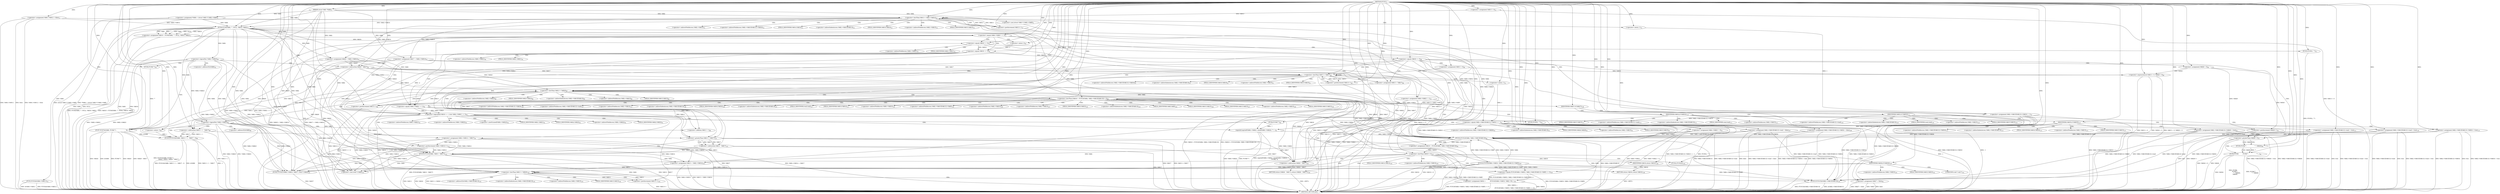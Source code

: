 digraph "FUN1" {  
"8" [label = <(METHOD,FUN1)<SUB>1</SUB>> ]
"381" [label = <(METHOD_RETURN,int)<SUB>1</SUB>> ]
"9" [label = <(PARAM,struct VAR1 *VAR2)<SUB>1</SUB>> ]
"12" [label = <(&lt;operator&gt;.assignment,*VAR4 = (struct VAR3 *) VAR2-&gt;VAR5)<SUB>3</SUB>> ]
"20" [label = <(FUN3,FUN3(&amp;VAR4-&gt;VAR11))<SUB>10</SUB>> ]
"25" [label = <(&lt;operator&gt;.assignment,VAR4-&gt;VAR12 = false)<SUB>11</SUB>> ]
"54" [label = <(&lt;operator&gt;.assignment,VAR17 = VAR2-&gt;VAR14)<SUB>16</SUB>> ]
"60" [label = <(&lt;operator&gt;.assignment,VAR18 = FUN4(VAR4, &quot;&quot;, NULL, VAR19, VAR2))<SUB>17</SUB>> ]
"69" [label = <(&lt;operator&gt;.assignment,VAR20 = VAR2-&gt;VAR14)<SUB>18</SUB>> ]
"74" [label = <(&lt;operator&gt;.assignment,VAR2-&gt;VAR14 = VAR17)<SUB>19</SUB>> ]
"376" [label = <(FUN22,FUN22())<SUB>143</SUB>> ]
"377" [label = <(RETURN,return (VAR20 - VAR17);,return (VAR20 - VAR17);)<SUB>144</SUB>> ]
"36" [label = <(&lt;operator&gt;.lessThan,VAR13 &lt; VAR2-&gt;VAR14)<SUB>13</SUB>> ]
"41" [label = <(&lt;operator&gt;.postIncrement,VAR13++)<SUB>13</SUB>> ]
"43" [label = <(&lt;operator&gt;.assignment,VAR2-&gt;VAR15[VAR13]-&gt;VAR16 = -1)<SUB>14</SUB>> ]
"80" [label = <(&lt;operator&gt;.equals,VAR4-&gt;VAR21 == 2)<SUB>21</SUB>> ]
"131" [label = <(&lt;operator&gt;.logicalNot,!VAR2-&gt;VAR23)<SUB>40</SUB>> ]
"147" [label = <(&lt;operator&gt;.equals,VAR18 == 0)<SUB>46</SUB>> ]
"339" [label = <(&lt;operator&gt;.lessThan,VAR18 &lt; 0)<SUB>132</SUB>> ]
"366" [label = <(IDENTIFIER,VAR36,if (VAR36))<SUB>140</SUB>> ]
"378" [label = <(&lt;operator&gt;.subtraction,VAR20 - VAR17)<SUB>144</SUB>> ]
"14" [label = <(&lt;operator&gt;.cast,(struct VAR3 *) VAR2-&gt;VAR5)<SUB>3</SUB>> ]
"33" [label = <(&lt;operator&gt;.assignment,VAR13 = 0)<SUB>13</SUB>> ]
"62" [label = <(FUN4,FUN4(VAR4, &quot;&quot;, NULL, VAR19, VAR2))<SUB>17</SUB>> ]
"136" [label = <(FUN7,FUN7(&amp;VAR6, FUN6(&quot;&quot;),
                       VA...)<SUB>42</SUB>> ]
"203" [label = <(&lt;operator&gt;.assignment,VAR27 = false)<SUB>65</SUB>> ]
"363" [label = <(RETURN,return VAR18;,return VAR18;)<SUB>136</SUB>> ]
"368" [label = <(FUN21,FUN21(VAR4-&gt;VAR33, VAR37, (void *) VAR2))<SUB>141</SUB>> ]
"51" [label = <(&lt;operator&gt;.minus,-1)<SUB>14</SUB>> ]
"87" [label = <(&lt;operator&gt;.equals,VAR18 == 0)<SUB>23</SUB>> ]
"100" [label = <(&lt;operator&gt;.logicalAnd,VAR18 == -2 &amp;&amp; VAR4-&gt;VAR21 == 2)<SUB>30</SUB>> ]
"162" [label = <(&lt;operator&gt;.lessThan,VAR13 &lt; VAR17)<SUB>49</SUB>> ]
"165" [label = <(&lt;operator&gt;.postIncrement,VAR13++)<SUB>49</SUB>> ]
"192" [label = <(&lt;operator&gt;.greaterThan,VAR26 &gt; 0)<SUB>57</SUB>> ]
"211" [label = <(&lt;operator&gt;.lessThan,VAR13 &lt; VAR20)<SUB>66</SUB>> ]
"214" [label = <(&lt;operator&gt;.postIncrement,VAR13++)<SUB>66</SUB>> ]
"329" [label = <(&lt;operator&gt;.greaterThan,VAR13 &gt; VAR17)<SUB>124</SUB>> ]
"351" [label = <(&lt;operator&gt;.lessThan,VAR13 &lt; VAR20)<SUB>134</SUB>> ]
"354" [label = <(&lt;operator&gt;.postIncrement,VAR13++)<SUB>134</SUB>> ]
"356" [label = <(FUN15,FUN15(&amp;VAR2-&gt;VAR15[VAR13]))<SUB>135</SUB>> ]
"364" [label = <(IDENTIFIER,VAR18,return VAR18;)<SUB>136</SUB>> ]
"91" [label = <(&lt;operator&gt;.assignment,VAR4-&gt;VAR21 = 1)<SUB>25</SUB>> ]
"96" [label = <(FUN5,FUN5(1, &quot;&quot;))<SUB>27</SUB>> ]
"111" [label = <(&lt;operator&gt;.assignment,VAR4-&gt;VAR21 = 0)<SUB>32</SUB>> ]
"116" [label = <(FUN5,FUN5(1, &quot;&quot;))<SUB>34</SUB>> ]
"119" [label = <(snprintf,snprintf(VAR4-&gt;VAR22, sizeof(VAR4-&gt;VAR22), &quot;&quot;,
...)<SUB>35</SUB>> ]
"139" [label = <(FUN6,FUN6(&quot;&quot;))<SUB>42</SUB>> ]
"143" [label = <(&lt;operator&gt;.subtraction,VAR20 - VAR17)<SUB>43</SUB>> ]
"155" [label = <(&lt;operator&gt;.expressionList,VAR13 = 0, VAR26 = 0)<SUB>49</SUB>> ]
"196" [label = <(FUN8,FUN8(
          FUN9(&quot;&quot;,
                   &quot;&quot;,...)<SUB>59</SUB>> ]
"208" [label = <(&lt;operator&gt;.assignment,VAR13 = VAR17)<SUB>66</SUB>> ]
"248" [label = <(&lt;operator&gt;.assignment,VAR32 =

          (FUN18(VAR4-&gt;VAR33, VAR2-&gt;VA...)<SUB>101</SUB>> ]
"263" [label = <(&lt;operator&gt;.assignment,VAR2-&gt;VAR15[VAR13]-&gt;VAR34 = false)<SUB>106</SUB>> ]
"272" [label = <(&lt;operator&gt;.assignment,VAR2-&gt;VAR15[VAR13]-&gt;read = false)<SUB>107</SUB>> ]
"324" [label = <(&lt;operator&gt;.postIncrement,VAR2-&gt;VAR14++)<SUB>121</SUB>> ]
"333" [label = <(FUN19,FUN19(VAR2, VAR13 - VAR17))<SUB>125</SUB>> ]
"346" [label = <(&lt;operator&gt;.assignment,VAR13 = VAR2-&gt;VAR14)<SUB>134</SUB>> ]
"373" [label = <(&lt;operator&gt;.cast,(void *) VAR2)<SUB>141</SUB>> ]
"101" [label = <(&lt;operator&gt;.equals,VAR18 == -2)<SUB>30</SUB>> ]
"105" [label = <(&lt;operator&gt;.equals,VAR4-&gt;VAR21 == 2)<SUB>30</SUB>> ]
"169" [label = <(&lt;operator&gt;.equals,VAR2-&gt;VAR15[VAR13]-&gt;VAR16 == -1)<SUB>51</SUB>> ]
"218" [label = <(&lt;operator&gt;.logicalNot,!VAR2-&gt;VAR23)<SUB>68</SUB>> ]
"234" [label = <(&lt;operator&gt;.lessThan,(VAR18 = FUN16(VAR4, VAR2-&gt;VAR15[VAR13])) &lt; 0)<SUB>90</SUB>> ]
"282" [label = <(IDENTIFIER,VAR27,if (VAR27))<SUB>108</SUB>> ]
"103" [label = <(&lt;operator&gt;.minus,-2)<SUB>30</SUB>> ]
"128" [label = <(FUN6,FUN6(&quot;&quot;))<SUB>36</SUB>> ]
"156" [label = <(&lt;operator&gt;.assignment,VAR13 = 0)<SUB>49</SUB>> ]
"159" [label = <(&lt;operator&gt;.assignment,VAR26 = 0)<SUB>49</SUB>> ]
"180" [label = <(&lt;operator&gt;.assignment,VAR2-&gt;VAR15[VAR13]-&gt;VAR26 = true)<SUB>53</SUB>> ]
"189" [label = <(&lt;operator&gt;.postIncrement,VAR26++)<SUB>54</SUB>> ]
"197" [label = <(FUN9,FUN9(&quot;&quot;,
                   &quot;&quot;, VAR26))<SUB>60</SUB>> ]
"223" [label = <(FUN10,FUN10(&amp;VAR6, VAR13 + 1 - VAR17, -1))<SUB>69</SUB>> ]
"250" [label = <(&lt;operator&gt;.equals,FUN18(VAR4-&gt;VAR33, VAR2-&gt;VAR15[VAR13]-&gt;VAR5) == 0)<SUB>103</SUB>> ]
"335" [label = <(&lt;operator&gt;.subtraction,VAR13 - VAR17)<SUB>125</SUB>> ]
"177" [label = <(&lt;operator&gt;.minus,-1)<SUB>51</SUB>> ]
"235" [label = <(&lt;operator&gt;.assignment,VAR18 = FUN16(VAR4, VAR2-&gt;VAR15[VAR13]))<SUB>90</SUB>> ]
"251" [label = <(FUN18,FUN18(VAR4-&gt;VAR33, VAR2-&gt;VAR15[VAR13]-&gt;VAR5))<SUB>103</SUB>> ]
"285" [label = <(IDENTIFIER,VAR32,if (VAR32))<SUB>110</SUB>> ]
"226" [label = <(&lt;operator&gt;.subtraction,VAR13 + 1 - VAR17)<SUB>69</SUB>> ]
"231" [label = <(&lt;operator&gt;.minus,-1)<SUB>69</SUB>> ]
"237" [label = <(FUN16,FUN16(VAR4, VAR2-&gt;VAR15[VAR13]))<SUB>90</SUB>> ]
"287" [label = <(&lt;operator&gt;.assignment,VAR2-&gt;VAR15[VAR13]-&gt;read = true)<SUB>111</SUB>> ]
"313" [label = <(IDENTIFIER,VAR32,if (VAR32))<SUB>117</SUB>> ]
"227" [label = <(&lt;operator&gt;.addition,VAR13 + 1)<SUB>69</SUB>> ]
"315" [label = <(&lt;operator&gt;.assignment,VAR2-&gt;VAR15[VAR13]-&gt;read = true)<SUB>118</SUB>> ]
"299" [label = <(IDENTIFIER,VAR35,if (VAR35))<SUB>112</SUB>> ]
"301" [label = <(&lt;operator&gt;.assignment,VAR2-&gt;VAR15[VAR13]-&gt;VAR34 = true)<SUB>113</SUB>> ]
"38" [label = <(&lt;operator&gt;.indirectFieldAccess,VAR2-&gt;VAR14)<SUB>13</SUB>> ]
"44" [label = <(&lt;operator&gt;.indirectFieldAccess,VAR2-&gt;VAR15[VAR13]-&gt;VAR16)<SUB>14</SUB>> ]
"40" [label = <(FIELD_IDENTIFIER,VAR14,VAR14)<SUB>13</SUB>> ]
"45" [label = <(&lt;operator&gt;.indirectIndexAccess,VAR2-&gt;VAR15[VAR13])<SUB>14</SUB>> ]
"50" [label = <(FIELD_IDENTIFIER,VAR16,VAR16)<SUB>14</SUB>> ]
"137" [label = <(&lt;operator&gt;.addressOf,&amp;VAR6)<SUB>42</SUB>> ]
"369" [label = <(&lt;operator&gt;.indirectFieldAccess,VAR4-&gt;VAR33)<SUB>141</SUB>> ]
"46" [label = <(&lt;operator&gt;.indirectFieldAccess,VAR2-&gt;VAR15)<SUB>14</SUB>> ]
"357" [label = <(&lt;operator&gt;.addressOf,&amp;VAR2-&gt;VAR15[VAR13])<SUB>135</SUB>> ]
"371" [label = <(FIELD_IDENTIFIER,VAR33,VAR33)<SUB>141</SUB>> ]
"374" [label = <(UNKNOWN,void *,void *)<SUB>141</SUB>> ]
"48" [label = <(FIELD_IDENTIFIER,VAR15,VAR15)<SUB>14</SUB>> ]
"92" [label = <(&lt;operator&gt;.indirectFieldAccess,VAR4-&gt;VAR21)<SUB>25</SUB>> ]
"106" [label = <(&lt;operator&gt;.indirectFieldAccess,VAR4-&gt;VAR21)<SUB>30</SUB>> ]
"112" [label = <(&lt;operator&gt;.indirectFieldAccess,VAR4-&gt;VAR21)<SUB>32</SUB>> ]
"120" [label = <(&lt;operator&gt;.indirectFieldAccess,VAR4-&gt;VAR22)<SUB>35</SUB>> ]
"123" [label = <(&lt;operator&gt;.sizeOf,sizeof(VAR4-&gt;VAR22))<SUB>35</SUB>> ]
"264" [label = <(&lt;operator&gt;.indirectFieldAccess,VAR2-&gt;VAR15[VAR13]-&gt;VAR34)<SUB>106</SUB>> ]
"273" [label = <(&lt;operator&gt;.indirectFieldAccess,VAR2-&gt;VAR15[VAR13]-&gt;read)<SUB>107</SUB>> ]
"325" [label = <(&lt;operator&gt;.indirectFieldAccess,VAR2-&gt;VAR14)<SUB>121</SUB>> ]
"348" [label = <(&lt;operator&gt;.indirectFieldAccess,VAR2-&gt;VAR14)<SUB>134</SUB>> ]
"358" [label = <(&lt;operator&gt;.indirectIndexAccess,VAR2-&gt;VAR15[VAR13])<SUB>135</SUB>> ]
"94" [label = <(FIELD_IDENTIFIER,VAR21,VAR21)<SUB>25</SUB>> ]
"108" [label = <(FIELD_IDENTIFIER,VAR21,VAR21)<SUB>30</SUB>> ]
"114" [label = <(FIELD_IDENTIFIER,VAR21,VAR21)<SUB>32</SUB>> ]
"122" [label = <(FIELD_IDENTIFIER,VAR22,VAR22)<SUB>35</SUB>> ]
"124" [label = <(&lt;operator&gt;.indirectFieldAccess,VAR4-&gt;VAR22)<SUB>35</SUB>> ]
"170" [label = <(&lt;operator&gt;.indirectFieldAccess,VAR2-&gt;VAR15[VAR13]-&gt;VAR16)<SUB>51</SUB>> ]
"219" [label = <(&lt;operator&gt;.indirectFieldAccess,VAR2-&gt;VAR23)<SUB>68</SUB>> ]
"265" [label = <(&lt;operator&gt;.indirectIndexAccess,VAR2-&gt;VAR15[VAR13])<SUB>106</SUB>> ]
"270" [label = <(FIELD_IDENTIFIER,VAR34,VAR34)<SUB>106</SUB>> ]
"274" [label = <(&lt;operator&gt;.indirectIndexAccess,VAR2-&gt;VAR15[VAR13])<SUB>107</SUB>> ]
"279" [label = <(FIELD_IDENTIFIER,read,read)<SUB>107</SUB>> ]
"327" [label = <(FIELD_IDENTIFIER,VAR14,VAR14)<SUB>121</SUB>> ]
"350" [label = <(FIELD_IDENTIFIER,VAR14,VAR14)<SUB>134</SUB>> ]
"359" [label = <(&lt;operator&gt;.indirectFieldAccess,VAR2-&gt;VAR15)<SUB>135</SUB>> ]
"126" [label = <(FIELD_IDENTIFIER,VAR22,VAR22)<SUB>35</SUB>> ]
"171" [label = <(&lt;operator&gt;.indirectIndexAccess,VAR2-&gt;VAR15[VAR13])<SUB>51</SUB>> ]
"176" [label = <(FIELD_IDENTIFIER,VAR16,VAR16)<SUB>51</SUB>> ]
"181" [label = <(&lt;operator&gt;.indirectFieldAccess,VAR2-&gt;VAR15[VAR13]-&gt;VAR26)<SUB>53</SUB>> ]
"221" [label = <(FIELD_IDENTIFIER,VAR23,VAR23)<SUB>68</SUB>> ]
"224" [label = <(&lt;operator&gt;.addressOf,&amp;VAR6)<SUB>69</SUB>> ]
"252" [label = <(&lt;operator&gt;.indirectFieldAccess,VAR4-&gt;VAR33)<SUB>103</SUB>> ]
"255" [label = <(&lt;operator&gt;.indirectFieldAccess,VAR2-&gt;VAR15[VAR13]-&gt;VAR5)<SUB>103</SUB>> ]
"266" [label = <(&lt;operator&gt;.indirectFieldAccess,VAR2-&gt;VAR15)<SUB>106</SUB>> ]
"275" [label = <(&lt;operator&gt;.indirectFieldAccess,VAR2-&gt;VAR15)<SUB>107</SUB>> ]
"361" [label = <(FIELD_IDENTIFIER,VAR15,VAR15)<SUB>135</SUB>> ]
"172" [label = <(&lt;operator&gt;.indirectFieldAccess,VAR2-&gt;VAR15)<SUB>51</SUB>> ]
"182" [label = <(&lt;operator&gt;.indirectIndexAccess,VAR2-&gt;VAR15[VAR13])<SUB>53</SUB>> ]
"187" [label = <(FIELD_IDENTIFIER,VAR26,VAR26)<SUB>53</SUB>> ]
"239" [label = <(&lt;operator&gt;.indirectIndexAccess,VAR2-&gt;VAR15[VAR13])<SUB>90</SUB>> ]
"254" [label = <(FIELD_IDENTIFIER,VAR33,VAR33)<SUB>103</SUB>> ]
"256" [label = <(&lt;operator&gt;.indirectIndexAccess,VAR2-&gt;VAR15[VAR13])<SUB>103</SUB>> ]
"261" [label = <(FIELD_IDENTIFIER,VAR5,VAR5)<SUB>103</SUB>> ]
"268" [label = <(FIELD_IDENTIFIER,VAR15,VAR15)<SUB>106</SUB>> ]
"277" [label = <(FIELD_IDENTIFIER,VAR15,VAR15)<SUB>107</SUB>> ]
"174" [label = <(FIELD_IDENTIFIER,VAR15,VAR15)<SUB>51</SUB>> ]
"183" [label = <(&lt;operator&gt;.indirectFieldAccess,VAR2-&gt;VAR15)<SUB>53</SUB>> ]
"240" [label = <(&lt;operator&gt;.indirectFieldAccess,VAR2-&gt;VAR15)<SUB>90</SUB>> ]
"257" [label = <(&lt;operator&gt;.indirectFieldAccess,VAR2-&gt;VAR15)<SUB>103</SUB>> ]
"288" [label = <(&lt;operator&gt;.indirectFieldAccess,VAR2-&gt;VAR15[VAR13]-&gt;read)<SUB>111</SUB>> ]
"185" [label = <(FIELD_IDENTIFIER,VAR15,VAR15)<SUB>53</SUB>> ]
"242" [label = <(FIELD_IDENTIFIER,VAR15,VAR15)<SUB>90</SUB>> ]
"259" [label = <(FIELD_IDENTIFIER,VAR15,VAR15)<SUB>103</SUB>> ]
"289" [label = <(&lt;operator&gt;.indirectIndexAccess,VAR2-&gt;VAR15[VAR13])<SUB>111</SUB>> ]
"294" [label = <(FIELD_IDENTIFIER,read,read)<SUB>111</SUB>> ]
"316" [label = <(&lt;operator&gt;.indirectFieldAccess,VAR2-&gt;VAR15[VAR13]-&gt;read)<SUB>118</SUB>> ]
"290" [label = <(&lt;operator&gt;.indirectFieldAccess,VAR2-&gt;VAR15)<SUB>111</SUB>> ]
"317" [label = <(&lt;operator&gt;.indirectIndexAccess,VAR2-&gt;VAR15[VAR13])<SUB>118</SUB>> ]
"322" [label = <(FIELD_IDENTIFIER,read,read)<SUB>118</SUB>> ]
"292" [label = <(FIELD_IDENTIFIER,VAR15,VAR15)<SUB>111</SUB>> ]
"302" [label = <(&lt;operator&gt;.indirectFieldAccess,VAR2-&gt;VAR15[VAR13]-&gt;VAR34)<SUB>113</SUB>> ]
"318" [label = <(&lt;operator&gt;.indirectFieldAccess,VAR2-&gt;VAR15)<SUB>118</SUB>> ]
"303" [label = <(&lt;operator&gt;.indirectIndexAccess,VAR2-&gt;VAR15[VAR13])<SUB>113</SUB>> ]
"308" [label = <(FIELD_IDENTIFIER,VAR34,VAR34)<SUB>113</SUB>> ]
"320" [label = <(FIELD_IDENTIFIER,VAR15,VAR15)<SUB>118</SUB>> ]
"304" [label = <(&lt;operator&gt;.indirectFieldAccess,VAR2-&gt;VAR15)<SUB>113</SUB>> ]
"306" [label = <(FIELD_IDENTIFIER,VAR15,VAR15)<SUB>113</SUB>> ]
  "363" -> "381"  [ label = "DDG: &lt;RET&gt;"] 
  "377" -> "381"  [ label = "DDG: &lt;RET&gt;"] 
  "14" -> "381"  [ label = "DDG: VAR2-&gt;VAR5"] 
  "12" -> "381"  [ label = "DDG: (struct VAR3 *) VAR2-&gt;VAR5"] 
  "12" -> "381"  [ label = "DDG: *VAR4 = (struct VAR3 *) VAR2-&gt;VAR5"] 
  "20" -> "381"  [ label = "DDG: &amp;VAR4-&gt;VAR11"] 
  "20" -> "381"  [ label = "DDG: FUN3(&amp;VAR4-&gt;VAR11)"] 
  "25" -> "381"  [ label = "DDG: VAR4-&gt;VAR12"] 
  "25" -> "381"  [ label = "DDG: false"] 
  "25" -> "381"  [ label = "DDG: VAR4-&gt;VAR12 = false"] 
  "33" -> "381"  [ label = "DDG: VAR13 = 0"] 
  "36" -> "381"  [ label = "DDG: VAR13 &lt; VAR2-&gt;VAR14"] 
  "54" -> "381"  [ label = "DDG: VAR17 = VAR2-&gt;VAR14"] 
  "62" -> "381"  [ label = "DDG: VAR4"] 
  "62" -> "381"  [ label = "DDG: NULL"] 
  "62" -> "381"  [ label = "DDG: VAR2"] 
  "60" -> "381"  [ label = "DDG: FUN4(VAR4, &quot;&quot;, NULL, VAR19, VAR2)"] 
  "60" -> "381"  [ label = "DDG: VAR18 = FUN4(VAR4, &quot;&quot;, NULL, VAR19, VAR2)"] 
  "69" -> "381"  [ label = "DDG: VAR20 = VAR2-&gt;VAR14"] 
  "74" -> "381"  [ label = "DDG: VAR17"] 
  "74" -> "381"  [ label = "DDG: VAR2-&gt;VAR14 = VAR17"] 
  "80" -> "381"  [ label = "DDG: VAR4-&gt;VAR21"] 
  "80" -> "381"  [ label = "DDG: VAR4-&gt;VAR21 == 2"] 
  "91" -> "381"  [ label = "DDG: VAR4-&gt;VAR21"] 
  "91" -> "381"  [ label = "DDG: VAR4-&gt;VAR21 = 1"] 
  "96" -> "381"  [ label = "DDG: FUN5(1, &quot;&quot;)"] 
  "101" -> "381"  [ label = "DDG: -2"] 
  "100" -> "381"  [ label = "DDG: VAR18 == -2"] 
  "105" -> "381"  [ label = "DDG: VAR4-&gt;VAR21"] 
  "100" -> "381"  [ label = "DDG: VAR4-&gt;VAR21 == 2"] 
  "100" -> "381"  [ label = "DDG: VAR18 == -2 &amp;&amp; VAR4-&gt;VAR21 == 2"] 
  "111" -> "381"  [ label = "DDG: VAR4-&gt;VAR21"] 
  "111" -> "381"  [ label = "DDG: VAR4-&gt;VAR21 = 0"] 
  "116" -> "381"  [ label = "DDG: FUN5(1, &quot;&quot;)"] 
  "119" -> "381"  [ label = "DDG: VAR4-&gt;VAR22"] 
  "119" -> "381"  [ label = "DDG: FUN6(&quot;&quot;)"] 
  "119" -> "381"  [ label = "DDG: snprintf(VAR4-&gt;VAR22, sizeof(VAR4-&gt;VAR22), &quot;&quot;,
               FUN6(&quot;&quot;))"] 
  "131" -> "381"  [ label = "DDG: VAR2-&gt;VAR23"] 
  "131" -> "381"  [ label = "DDG: !VAR2-&gt;VAR23"] 
  "136" -> "381"  [ label = "DDG: &amp;VAR6"] 
  "136" -> "381"  [ label = "DDG: FUN6(&quot;&quot;)"] 
  "136" -> "381"  [ label = "DDG: VAR25"] 
  "143" -> "381"  [ label = "DDG: VAR17"] 
  "136" -> "381"  [ label = "DDG: VAR20 - VAR17"] 
  "136" -> "381"  [ label = "DDG: FUN7(&amp;VAR6, FUN6(&quot;&quot;),
                       VAR24, VAR25, VAR20 - VAR17)"] 
  "147" -> "381"  [ label = "DDG: VAR18 == 0"] 
  "155" -> "381"  [ label = "DDG: VAR13 = 0"] 
  "155" -> "381"  [ label = "DDG: VAR26 = 0"] 
  "155" -> "381"  [ label = "DDG: VAR13 = 0, VAR26 = 0"] 
  "162" -> "381"  [ label = "DDG: VAR13 &lt; VAR17"] 
  "192" -> "381"  [ label = "DDG: VAR26"] 
  "192" -> "381"  [ label = "DDG: VAR26 &gt; 0"] 
  "196" -> "381"  [ label = "DDG: FUN9(&quot;&quot;,
                   &quot;&quot;, VAR26)"] 
  "196" -> "381"  [ label = "DDG: VAR26"] 
  "196" -> "381"  [ label = "DDG: FUN8(
          FUN9(&quot;&quot;,
                   &quot;&quot;, VAR26),
          VAR26)"] 
  "203" -> "381"  [ label = "DDG: VAR27"] 
  "203" -> "381"  [ label = "DDG: false"] 
  "203" -> "381"  [ label = "DDG: VAR27 = false"] 
  "208" -> "381"  [ label = "DDG: VAR13 = VAR17"] 
  "218" -> "381"  [ label = "DDG: VAR2-&gt;VAR23"] 
  "218" -> "381"  [ label = "DDG: !VAR2-&gt;VAR23"] 
  "223" -> "381"  [ label = "DDG: &amp;VAR6"] 
  "226" -> "381"  [ label = "DDG: VAR13 + 1"] 
  "223" -> "381"  [ label = "DDG: VAR13 + 1 - VAR17"] 
  "223" -> "381"  [ label = "DDG: -1"] 
  "223" -> "381"  [ label = "DDG: FUN10(&amp;VAR6, VAR13 + 1 - VAR17, -1)"] 
  "237" -> "381"  [ label = "DDG: VAR4"] 
  "237" -> "381"  [ label = "DDG: VAR2-&gt;VAR15[VAR13]"] 
  "235" -> "381"  [ label = "DDG: FUN16(VAR4, VAR2-&gt;VAR15[VAR13])"] 
  "234" -> "381"  [ label = "DDG: VAR18 = FUN16(VAR4, VAR2-&gt;VAR15[VAR13])"] 
  "234" -> "381"  [ label = "DDG: (VAR18 = FUN16(VAR4, VAR2-&gt;VAR15[VAR13])) &lt; 0"] 
  "248" -> "381"  [ label = "DDG: VAR32"] 
  "251" -> "381"  [ label = "DDG: VAR4-&gt;VAR33"] 
  "251" -> "381"  [ label = "DDG: VAR2-&gt;VAR15[VAR13]-&gt;VAR5"] 
  "250" -> "381"  [ label = "DDG: FUN18(VAR4-&gt;VAR33, VAR2-&gt;VAR15[VAR13]-&gt;VAR5)"] 
  "248" -> "381"  [ label = "DDG: FUN18(VAR4-&gt;VAR33, VAR2-&gt;VAR15[VAR13]-&gt;VAR5) == 0"] 
  "248" -> "381"  [ label = "DDG: VAR32 =

          (FUN18(VAR4-&gt;VAR33, VAR2-&gt;VAR15[VAR13]-&gt;VAR5) == 0)"] 
  "263" -> "381"  [ label = "DDG: VAR2-&gt;VAR15[VAR13]-&gt;VAR34"] 
  "263" -> "381"  [ label = "DDG: VAR2-&gt;VAR15[VAR13]-&gt;VAR34 = false"] 
  "272" -> "381"  [ label = "DDG: VAR2-&gt;VAR15[VAR13]-&gt;read"] 
  "272" -> "381"  [ label = "DDG: false"] 
  "272" -> "381"  [ label = "DDG: VAR2-&gt;VAR15[VAR13]-&gt;read = false"] 
  "315" -> "381"  [ label = "DDG: VAR2-&gt;VAR15[VAR13]-&gt;read"] 
  "315" -> "381"  [ label = "DDG: true"] 
  "315" -> "381"  [ label = "DDG: VAR2-&gt;VAR15[VAR13]-&gt;read = true"] 
  "301" -> "381"  [ label = "DDG: VAR2-&gt;VAR15[VAR13]-&gt;VAR34"] 
  "301" -> "381"  [ label = "DDG: true"] 
  "301" -> "381"  [ label = "DDG: VAR2-&gt;VAR15[VAR13]-&gt;VAR34 = true"] 
  "287" -> "381"  [ label = "DDG: VAR2-&gt;VAR15[VAR13]-&gt;read"] 
  "287" -> "381"  [ label = "DDG: true"] 
  "287" -> "381"  [ label = "DDG: VAR2-&gt;VAR15[VAR13]-&gt;read = true"] 
  "324" -> "381"  [ label = "DDG: VAR2-&gt;VAR14++"] 
  "214" -> "381"  [ label = "DDG: VAR13++"] 
  "329" -> "381"  [ label = "DDG: VAR17"] 
  "329" -> "381"  [ label = "DDG: VAR13 &gt; VAR17"] 
  "333" -> "381"  [ label = "DDG: VAR2"] 
  "335" -> "381"  [ label = "DDG: VAR17"] 
  "333" -> "381"  [ label = "DDG: VAR13 - VAR17"] 
  "333" -> "381"  [ label = "DDG: FUN19(VAR2, VAR13 - VAR17)"] 
  "339" -> "381"  [ label = "DDG: VAR18"] 
  "339" -> "381"  [ label = "DDG: VAR18 &lt; 0"] 
  "346" -> "381"  [ label = "DDG: VAR2-&gt;VAR14"] 
  "346" -> "381"  [ label = "DDG: VAR13 = VAR2-&gt;VAR14"] 
  "351" -> "381"  [ label = "DDG: VAR13"] 
  "351" -> "381"  [ label = "DDG: VAR20"] 
  "351" -> "381"  [ label = "DDG: VAR13 &lt; VAR20"] 
  "356" -> "381"  [ label = "DDG: &amp;VAR2-&gt;VAR15[VAR13]"] 
  "356" -> "381"  [ label = "DDG: FUN15(&amp;VAR2-&gt;VAR15[VAR13])"] 
  "354" -> "381"  [ label = "DDG: VAR13++"] 
  "169" -> "381"  [ label = "DDG: VAR2-&gt;VAR15[VAR13]-&gt;VAR16"] 
  "169" -> "381"  [ label = "DDG: -1"] 
  "169" -> "381"  [ label = "DDG: VAR2-&gt;VAR15[VAR13]-&gt;VAR16 == -1"] 
  "180" -> "381"  [ label = "DDG: VAR2-&gt;VAR15[VAR13]-&gt;VAR26"] 
  "180" -> "381"  [ label = "DDG: true"] 
  "180" -> "381"  [ label = "DDG: VAR2-&gt;VAR15[VAR13]-&gt;VAR26 = true"] 
  "189" -> "381"  [ label = "DDG: VAR26++"] 
  "165" -> "381"  [ label = "DDG: VAR13++"] 
  "43" -> "381"  [ label = "DDG: VAR2-&gt;VAR15[VAR13]-&gt;VAR16"] 
  "43" -> "381"  [ label = "DDG: -1"] 
  "43" -> "381"  [ label = "DDG: VAR2-&gt;VAR15[VAR13]-&gt;VAR16 = -1"] 
  "41" -> "381"  [ label = "DDG: VAR13++"] 
  "136" -> "381"  [ label = "DDG: VAR24"] 
  "62" -> "381"  [ label = "DDG: VAR19"] 
  "368" -> "381"  [ label = "DDG: VAR37"] 
  "8" -> "9"  [ label = "DDG: "] 
  "9" -> "12"  [ label = "DDG: VAR2"] 
  "8" -> "25"  [ label = "DDG: "] 
  "9" -> "54"  [ label = "DDG: VAR2"] 
  "36" -> "54"  [ label = "DDG: VAR2-&gt;VAR14"] 
  "62" -> "60"  [ label = "DDG: VAR2"] 
  "62" -> "60"  [ label = "DDG: NULL"] 
  "62" -> "60"  [ label = "DDG: VAR19"] 
  "62" -> "60"  [ label = "DDG: VAR4"] 
  "62" -> "60"  [ label = "DDG: &quot;&quot;"] 
  "62" -> "69"  [ label = "DDG: VAR2"] 
  "9" -> "69"  [ label = "DDG: VAR2"] 
  "36" -> "69"  [ label = "DDG: VAR2-&gt;VAR14"] 
  "54" -> "74"  [ label = "DDG: VAR17"] 
  "8" -> "74"  [ label = "DDG: "] 
  "8" -> "376"  [ label = "DDG: "] 
  "378" -> "377"  [ label = "DDG: VAR20 - VAR17"] 
  "12" -> "20"  [ label = "DDG: VAR4"] 
  "51" -> "43"  [ label = "DDG: 1"] 
  "8" -> "366"  [ label = "DDG: "] 
  "9" -> "14"  [ label = "DDG: VAR2"] 
  "8" -> "33"  [ label = "DDG: "] 
  "33" -> "36"  [ label = "DDG: VAR13"] 
  "41" -> "36"  [ label = "DDG: VAR13"] 
  "8" -> "36"  [ label = "DDG: "] 
  "9" -> "36"  [ label = "DDG: VAR2"] 
  "36" -> "41"  [ label = "DDG: VAR13"] 
  "8" -> "41"  [ label = "DDG: "] 
  "12" -> "62"  [ label = "DDG: VAR4"] 
  "25" -> "62"  [ label = "DDG: VAR4-&gt;VAR12"] 
  "8" -> "62"  [ label = "DDG: "] 
  "9" -> "62"  [ label = "DDG: VAR2"] 
  "36" -> "62"  [ label = "DDG: VAR2-&gt;VAR14"] 
  "62" -> "80"  [ label = "DDG: VAR4"] 
  "8" -> "80"  [ label = "DDG: "] 
  "62" -> "131"  [ label = "DDG: VAR2"] 
  "60" -> "147"  [ label = "DDG: VAR18"] 
  "101" -> "147"  [ label = "DDG: VAR18"] 
  "8" -> "147"  [ label = "DDG: "] 
  "8" -> "203"  [ label = "DDG: "] 
  "147" -> "339"  [ label = "DDG: VAR18"] 
  "235" -> "339"  [ label = "DDG: VAR18"] 
  "8" -> "339"  [ label = "DDG: "] 
  "364" -> "363"  [ label = "DDG: VAR18"] 
  "69" -> "378"  [ label = "DDG: VAR20"] 
  "143" -> "378"  [ label = "DDG: VAR20"] 
  "211" -> "378"  [ label = "DDG: VAR20"] 
  "8" -> "378"  [ label = "DDG: "] 
  "143" -> "378"  [ label = "DDG: VAR17"] 
  "329" -> "378"  [ label = "DDG: VAR17"] 
  "335" -> "378"  [ label = "DDG: VAR17"] 
  "54" -> "378"  [ label = "DDG: VAR17"] 
  "8" -> "51"  [ label = "DDG: "] 
  "8" -> "136"  [ label = "DDG: "] 
  "139" -> "136"  [ label = "DDG: &quot;&quot;"] 
  "143" -> "136"  [ label = "DDG: VAR20"] 
  "143" -> "136"  [ label = "DDG: VAR17"] 
  "339" -> "364"  [ label = "DDG: VAR18"] 
  "8" -> "364"  [ label = "DDG: "] 
  "62" -> "368"  [ label = "DDG: VAR4"] 
  "237" -> "368"  [ label = "DDG: VAR4"] 
  "251" -> "368"  [ label = "DDG: VAR4-&gt;VAR33"] 
  "8" -> "368"  [ label = "DDG: "] 
  "62" -> "368"  [ label = "DDG: VAR2"] 
  "74" -> "368"  [ label = "DDG: VAR2-&gt;VAR14"] 
  "131" -> "368"  [ label = "DDG: VAR2-&gt;VAR23"] 
  "218" -> "368"  [ label = "DDG: VAR2-&gt;VAR23"] 
  "324" -> "368"  [ label = "DDG: VAR2-&gt;VAR14"] 
  "333" -> "368"  [ label = "DDG: VAR2"] 
  "9" -> "368"  [ label = "DDG: VAR2"] 
  "60" -> "87"  [ label = "DDG: VAR18"] 
  "8" -> "87"  [ label = "DDG: "] 
  "8" -> "91"  [ label = "DDG: "] 
  "101" -> "100"  [ label = "DDG: VAR18"] 
  "101" -> "100"  [ label = "DDG: -2"] 
  "105" -> "100"  [ label = "DDG: VAR4-&gt;VAR21"] 
  "105" -> "100"  [ label = "DDG: 2"] 
  "80" -> "100"  [ label = "DDG: VAR4-&gt;VAR21 == 2"] 
  "8" -> "111"  [ label = "DDG: "] 
  "8" -> "139"  [ label = "DDG: "] 
  "69" -> "143"  [ label = "DDG: VAR20"] 
  "8" -> "143"  [ label = "DDG: "] 
  "54" -> "143"  [ label = "DDG: VAR17"] 
  "156" -> "162"  [ label = "DDG: VAR13"] 
  "165" -> "162"  [ label = "DDG: VAR13"] 
  "8" -> "162"  [ label = "DDG: "] 
  "143" -> "162"  [ label = "DDG: VAR17"] 
  "54" -> "162"  [ label = "DDG: VAR17"] 
  "162" -> "165"  [ label = "DDG: VAR13"] 
  "8" -> "165"  [ label = "DDG: "] 
  "159" -> "192"  [ label = "DDG: VAR26"] 
  "189" -> "192"  [ label = "DDG: VAR26"] 
  "8" -> "192"  [ label = "DDG: "] 
  "162" -> "208"  [ label = "DDG: VAR17"] 
  "8" -> "208"  [ label = "DDG: "] 
  "208" -> "211"  [ label = "DDG: VAR13"] 
  "214" -> "211"  [ label = "DDG: VAR13"] 
  "8" -> "211"  [ label = "DDG: "] 
  "69" -> "211"  [ label = "DDG: VAR20"] 
  "143" -> "211"  [ label = "DDG: VAR20"] 
  "211" -> "214"  [ label = "DDG: VAR13"] 
  "8" -> "214"  [ label = "DDG: "] 
  "250" -> "248"  [ label = "DDG: FUN18(VAR4-&gt;VAR33, VAR2-&gt;VAR15[VAR13]-&gt;VAR5)"] 
  "250" -> "248"  [ label = "DDG: 0"] 
  "8" -> "263"  [ label = "DDG: "] 
  "8" -> "272"  [ label = "DDG: "] 
  "211" -> "329"  [ label = "DDG: VAR13"] 
  "8" -> "329"  [ label = "DDG: "] 
  "226" -> "329"  [ label = "DDG: VAR17"] 
  "162" -> "329"  [ label = "DDG: VAR17"] 
  "62" -> "346"  [ label = "DDG: VAR2"] 
  "74" -> "346"  [ label = "DDG: VAR2-&gt;VAR14"] 
  "324" -> "346"  [ label = "DDG: VAR2-&gt;VAR14"] 
  "333" -> "346"  [ label = "DDG: VAR2"] 
  "346" -> "351"  [ label = "DDG: VAR13"] 
  "354" -> "351"  [ label = "DDG: VAR13"] 
  "8" -> "351"  [ label = "DDG: "] 
  "69" -> "351"  [ label = "DDG: VAR20"] 
  "143" -> "351"  [ label = "DDG: VAR20"] 
  "211" -> "351"  [ label = "DDG: VAR20"] 
  "351" -> "354"  [ label = "DDG: VAR13"] 
  "8" -> "354"  [ label = "DDG: "] 
  "237" -> "356"  [ label = "DDG: VAR2-&gt;VAR15[VAR13]"] 
  "251" -> "356"  [ label = "DDG: VAR2-&gt;VAR15[VAR13]-&gt;VAR5"] 
  "263" -> "356"  [ label = "DDG: VAR2-&gt;VAR15[VAR13]-&gt;VAR34"] 
  "272" -> "356"  [ label = "DDG: VAR2-&gt;VAR15[VAR13]-&gt;read"] 
  "315" -> "356"  [ label = "DDG: VAR2-&gt;VAR15[VAR13]-&gt;read"] 
  "301" -> "356"  [ label = "DDG: VAR2-&gt;VAR15[VAR13]-&gt;VAR34"] 
  "287" -> "356"  [ label = "DDG: VAR2-&gt;VAR15[VAR13]-&gt;read"] 
  "169" -> "356"  [ label = "DDG: VAR2-&gt;VAR15[VAR13]-&gt;VAR16"] 
  "180" -> "356"  [ label = "DDG: VAR2-&gt;VAR15[VAR13]-&gt;VAR26"] 
  "43" -> "356"  [ label = "DDG: VAR2-&gt;VAR15[VAR13]-&gt;VAR16"] 
  "62" -> "373"  [ label = "DDG: VAR2"] 
  "74" -> "373"  [ label = "DDG: VAR2-&gt;VAR14"] 
  "131" -> "373"  [ label = "DDG: VAR2-&gt;VAR23"] 
  "218" -> "373"  [ label = "DDG: VAR2-&gt;VAR23"] 
  "324" -> "373"  [ label = "DDG: VAR2-&gt;VAR14"] 
  "333" -> "373"  [ label = "DDG: VAR2"] 
  "8" -> "373"  [ label = "DDG: "] 
  "9" -> "373"  [ label = "DDG: VAR2"] 
  "8" -> "96"  [ label = "DDG: "] 
  "87" -> "101"  [ label = "DDG: VAR18"] 
  "8" -> "101"  [ label = "DDG: "] 
  "103" -> "101"  [ label = "DDG: 2"] 
  "62" -> "105"  [ label = "DDG: VAR4"] 
  "80" -> "105"  [ label = "DDG: VAR4-&gt;VAR21"] 
  "91" -> "105"  [ label = "DDG: VAR4-&gt;VAR21"] 
  "8" -> "105"  [ label = "DDG: "] 
  "8" -> "116"  [ label = "DDG: "] 
  "62" -> "119"  [ label = "DDG: VAR4"] 
  "8" -> "119"  [ label = "DDG: "] 
  "128" -> "119"  [ label = "DDG: &quot;&quot;"] 
  "156" -> "155"  [ label = "DDG: VAR13"] 
  "8" -> "155"  [ label = "DDG: "] 
  "159" -> "155"  [ label = "DDG: VAR26"] 
  "197" -> "196"  [ label = "DDG: &quot;&quot;"] 
  "197" -> "196"  [ label = "DDG: VAR26"] 
  "8" -> "196"  [ label = "DDG: "] 
  "8" -> "282"  [ label = "DDG: "] 
  "62" -> "324"  [ label = "DDG: VAR2"] 
  "74" -> "324"  [ label = "DDG: VAR2-&gt;VAR14"] 
  "62" -> "333"  [ label = "DDG: VAR2"] 
  "74" -> "333"  [ label = "DDG: VAR2-&gt;VAR14"] 
  "131" -> "333"  [ label = "DDG: VAR2-&gt;VAR23"] 
  "218" -> "333"  [ label = "DDG: VAR2-&gt;VAR23"] 
  "324" -> "333"  [ label = "DDG: VAR2-&gt;VAR14"] 
  "8" -> "333"  [ label = "DDG: "] 
  "9" -> "333"  [ label = "DDG: VAR2"] 
  "335" -> "333"  [ label = "DDG: VAR13"] 
  "335" -> "333"  [ label = "DDG: VAR17"] 
  "8" -> "103"  [ label = "DDG: "] 
  "8" -> "128"  [ label = "DDG: "] 
  "8" -> "156"  [ label = "DDG: "] 
  "8" -> "159"  [ label = "DDG: "] 
  "43" -> "169"  [ label = "DDG: VAR2-&gt;VAR15[VAR13]-&gt;VAR16"] 
  "177" -> "169"  [ label = "DDG: 1"] 
  "8" -> "180"  [ label = "DDG: "] 
  "8" -> "197"  [ label = "DDG: "] 
  "192" -> "197"  [ label = "DDG: VAR26"] 
  "62" -> "218"  [ label = "DDG: VAR2"] 
  "131" -> "218"  [ label = "DDG: VAR2-&gt;VAR23"] 
  "235" -> "234"  [ label = "DDG: VAR18"] 
  "237" -> "234"  [ label = "DDG: VAR4"] 
  "237" -> "234"  [ label = "DDG: VAR2-&gt;VAR15[VAR13]"] 
  "8" -> "234"  [ label = "DDG: "] 
  "251" -> "250"  [ label = "DDG: VAR4-&gt;VAR33"] 
  "251" -> "250"  [ label = "DDG: VAR2-&gt;VAR15[VAR13]-&gt;VAR5"] 
  "8" -> "250"  [ label = "DDG: "] 
  "329" -> "335"  [ label = "DDG: VAR13"] 
  "8" -> "335"  [ label = "DDG: "] 
  "329" -> "335"  [ label = "DDG: VAR17"] 
  "8" -> "177"  [ label = "DDG: "] 
  "159" -> "189"  [ label = "DDG: VAR26"] 
  "8" -> "189"  [ label = "DDG: "] 
  "136" -> "223"  [ label = "DDG: &amp;VAR6"] 
  "8" -> "223"  [ label = "DDG: "] 
  "226" -> "223"  [ label = "DDG: VAR13 + 1"] 
  "226" -> "223"  [ label = "DDG: VAR17"] 
  "231" -> "223"  [ label = "DDG: 1"] 
  "237" -> "235"  [ label = "DDG: VAR4"] 
  "237" -> "235"  [ label = "DDG: VAR2-&gt;VAR15[VAR13]"] 
  "237" -> "251"  [ label = "DDG: VAR4"] 
  "8" -> "285"  [ label = "DDG: "] 
  "211" -> "226"  [ label = "DDG: VAR13"] 
  "8" -> "226"  [ label = "DDG: "] 
  "162" -> "226"  [ label = "DDG: VAR17"] 
  "8" -> "231"  [ label = "DDG: "] 
  "25" -> "237"  [ label = "DDG: VAR4-&gt;VAR12"] 
  "62" -> "237"  [ label = "DDG: VAR4"] 
  "80" -> "237"  [ label = "DDG: VAR4-&gt;VAR21"] 
  "91" -> "237"  [ label = "DDG: VAR4-&gt;VAR21"] 
  "105" -> "237"  [ label = "DDG: VAR4-&gt;VAR21"] 
  "111" -> "237"  [ label = "DDG: VAR4-&gt;VAR21"] 
  "119" -> "237"  [ label = "DDG: VAR4-&gt;VAR22"] 
  "251" -> "237"  [ label = "DDG: VAR4-&gt;VAR33"] 
  "8" -> "237"  [ label = "DDG: "] 
  "12" -> "237"  [ label = "DDG: VAR4"] 
  "251" -> "237"  [ label = "DDG: VAR2-&gt;VAR15[VAR13]-&gt;VAR5"] 
  "263" -> "237"  [ label = "DDG: VAR2-&gt;VAR15[VAR13]-&gt;VAR34"] 
  "272" -> "237"  [ label = "DDG: VAR2-&gt;VAR15[VAR13]-&gt;read"] 
  "315" -> "237"  [ label = "DDG: VAR2-&gt;VAR15[VAR13]-&gt;read"] 
  "301" -> "237"  [ label = "DDG: VAR2-&gt;VAR15[VAR13]-&gt;VAR34"] 
  "287" -> "237"  [ label = "DDG: VAR2-&gt;VAR15[VAR13]-&gt;read"] 
  "169" -> "237"  [ label = "DDG: VAR2-&gt;VAR15[VAR13]-&gt;VAR16"] 
  "180" -> "237"  [ label = "DDG: VAR2-&gt;VAR15[VAR13]-&gt;VAR26"] 
  "43" -> "237"  [ label = "DDG: VAR2-&gt;VAR15[VAR13]-&gt;VAR16"] 
  "8" -> "287"  [ label = "DDG: "] 
  "8" -> "313"  [ label = "DDG: "] 
  "211" -> "227"  [ label = "DDG: VAR13"] 
  "8" -> "227"  [ label = "DDG: "] 
  "8" -> "315"  [ label = "DDG: "] 
  "8" -> "299"  [ label = "DDG: "] 
  "8" -> "301"  [ label = "DDG: "] 
  "36" -> "38"  [ label = "CDG: "] 
  "36" -> "40"  [ label = "CDG: "] 
  "36" -> "50"  [ label = "CDG: "] 
  "36" -> "36"  [ label = "CDG: "] 
  "36" -> "48"  [ label = "CDG: "] 
  "36" -> "41"  [ label = "CDG: "] 
  "36" -> "51"  [ label = "CDG: "] 
  "36" -> "44"  [ label = "CDG: "] 
  "36" -> "43"  [ label = "CDG: "] 
  "36" -> "46"  [ label = "CDG: "] 
  "36" -> "45"  [ label = "CDG: "] 
  "80" -> "100"  [ label = "CDG: "] 
  "80" -> "103"  [ label = "CDG: "] 
  "80" -> "87"  [ label = "CDG: "] 
  "80" -> "101"  [ label = "CDG: "] 
  "131" -> "136"  [ label = "CDG: "] 
  "131" -> "137"  [ label = "CDG: "] 
  "131" -> "139"  [ label = "CDG: "] 
  "131" -> "143"  [ label = "CDG: "] 
  "147" -> "192"  [ label = "CDG: "] 
  "147" -> "162"  [ label = "CDG: "] 
  "147" -> "208"  [ label = "CDG: "] 
  "147" -> "329"  [ label = "CDG: "] 
  "147" -> "159"  [ label = "CDG: "] 
  "147" -> "155"  [ label = "CDG: "] 
  "147" -> "211"  [ label = "CDG: "] 
  "147" -> "203"  [ label = "CDG: "] 
  "147" -> "156"  [ label = "CDG: "] 
  "339" -> "376"  [ label = "CDG: "] 
  "339" -> "378"  [ label = "CDG: "] 
  "339" -> "346"  [ label = "CDG: "] 
  "339" -> "348"  [ label = "CDG: "] 
  "339" -> "351"  [ label = "CDG: "] 
  "339" -> "366"  [ label = "CDG: "] 
  "339" -> "377"  [ label = "CDG: "] 
  "339" -> "350"  [ label = "CDG: "] 
  "339" -> "363"  [ label = "CDG: "] 
  "366" -> "374"  [ label = "CDG: "] 
  "366" -> "368"  [ label = "CDG: "] 
  "366" -> "373"  [ label = "CDG: "] 
  "366" -> "371"  [ label = "CDG: "] 
  "366" -> "369"  [ label = "CDG: "] 
  "87" -> "94"  [ label = "CDG: "] 
  "87" -> "96"  [ label = "CDG: "] 
  "87" -> "92"  [ label = "CDG: "] 
  "87" -> "91"  [ label = "CDG: "] 
  "100" -> "120"  [ label = "CDG: "] 
  "100" -> "128"  [ label = "CDG: "] 
  "100" -> "114"  [ label = "CDG: "] 
  "100" -> "112"  [ label = "CDG: "] 
  "100" -> "116"  [ label = "CDG: "] 
  "100" -> "122"  [ label = "CDG: "] 
  "100" -> "123"  [ label = "CDG: "] 
  "100" -> "119"  [ label = "CDG: "] 
  "100" -> "111"  [ label = "CDG: "] 
  "100" -> "126"  [ label = "CDG: "] 
  "100" -> "124"  [ label = "CDG: "] 
  "162" -> "162"  [ label = "CDG: "] 
  "162" -> "170"  [ label = "CDG: "] 
  "162" -> "174"  [ label = "CDG: "] 
  "162" -> "176"  [ label = "CDG: "] 
  "162" -> "177"  [ label = "CDG: "] 
  "162" -> "172"  [ label = "CDG: "] 
  "162" -> "169"  [ label = "CDG: "] 
  "162" -> "171"  [ label = "CDG: "] 
  "162" -> "165"  [ label = "CDG: "] 
  "192" -> "196"  [ label = "CDG: "] 
  "192" -> "197"  [ label = "CDG: "] 
  "211" -> "240"  [ label = "CDG: "] 
  "211" -> "242"  [ label = "CDG: "] 
  "211" -> "237"  [ label = "CDG: "] 
  "211" -> "221"  [ label = "CDG: "] 
  "211" -> "239"  [ label = "CDG: "] 
  "211" -> "235"  [ label = "CDG: "] 
  "211" -> "234"  [ label = "CDG: "] 
  "211" -> "218"  [ label = "CDG: "] 
  "211" -> "219"  [ label = "CDG: "] 
  "329" -> "335"  [ label = "CDG: "] 
  "329" -> "333"  [ label = "CDG: "] 
  "351" -> "358"  [ label = "CDG: "] 
  "351" -> "356"  [ label = "CDG: "] 
  "351" -> "357"  [ label = "CDG: "] 
  "351" -> "351"  [ label = "CDG: "] 
  "351" -> "361"  [ label = "CDG: "] 
  "351" -> "359"  [ label = "CDG: "] 
  "351" -> "354"  [ label = "CDG: "] 
  "101" -> "108"  [ label = "CDG: "] 
  "101" -> "106"  [ label = "CDG: "] 
  "101" -> "105"  [ label = "CDG: "] 
  "169" -> "181"  [ label = "CDG: "] 
  "169" -> "182"  [ label = "CDG: "] 
  "169" -> "180"  [ label = "CDG: "] 
  "169" -> "185"  [ label = "CDG: "] 
  "169" -> "189"  [ label = "CDG: "] 
  "169" -> "187"  [ label = "CDG: "] 
  "169" -> "183"  [ label = "CDG: "] 
  "218" -> "226"  [ label = "CDG: "] 
  "218" -> "224"  [ label = "CDG: "] 
  "218" -> "227"  [ label = "CDG: "] 
  "218" -> "223"  [ label = "CDG: "] 
  "218" -> "231"  [ label = "CDG: "] 
  "234" -> "214"  [ label = "CDG: "] 
  "234" -> "272"  [ label = "CDG: "] 
  "234" -> "256"  [ label = "CDG: "] 
  "234" -> "264"  [ label = "CDG: "] 
  "234" -> "324"  [ label = "CDG: "] 
  "234" -> "268"  [ label = "CDG: "] 
  "234" -> "274"  [ label = "CDG: "] 
  "234" -> "254"  [ label = "CDG: "] 
  "234" -> "282"  [ label = "CDG: "] 
  "234" -> "257"  [ label = "CDG: "] 
  "234" -> "273"  [ label = "CDG: "] 
  "234" -> "261"  [ label = "CDG: "] 
  "234" -> "279"  [ label = "CDG: "] 
  "234" -> "275"  [ label = "CDG: "] 
  "234" -> "255"  [ label = "CDG: "] 
  "234" -> "259"  [ label = "CDG: "] 
  "234" -> "325"  [ label = "CDG: "] 
  "234" -> "265"  [ label = "CDG: "] 
  "234" -> "327"  [ label = "CDG: "] 
  "234" -> "252"  [ label = "CDG: "] 
  "234" -> "277"  [ label = "CDG: "] 
  "234" -> "270"  [ label = "CDG: "] 
  "234" -> "251"  [ label = "CDG: "] 
  "234" -> "263"  [ label = "CDG: "] 
  "234" -> "211"  [ label = "CDG: "] 
  "234" -> "248"  [ label = "CDG: "] 
  "234" -> "250"  [ label = "CDG: "] 
  "234" -> "266"  [ label = "CDG: "] 
  "282" -> "285"  [ label = "CDG: "] 
  "282" -> "313"  [ label = "CDG: "] 
  "285" -> "292"  [ label = "CDG: "] 
  "285" -> "290"  [ label = "CDG: "] 
  "285" -> "288"  [ label = "CDG: "] 
  "285" -> "289"  [ label = "CDG: "] 
  "285" -> "299"  [ label = "CDG: "] 
  "285" -> "287"  [ label = "CDG: "] 
  "285" -> "294"  [ label = "CDG: "] 
  "313" -> "322"  [ label = "CDG: "] 
  "313" -> "317"  [ label = "CDG: "] 
  "313" -> "315"  [ label = "CDG: "] 
  "313" -> "316"  [ label = "CDG: "] 
  "313" -> "320"  [ label = "CDG: "] 
  "313" -> "318"  [ label = "CDG: "] 
  "299" -> "308"  [ label = "CDG: "] 
  "299" -> "302"  [ label = "CDG: "] 
  "299" -> "306"  [ label = "CDG: "] 
  "299" -> "304"  [ label = "CDG: "] 
  "299" -> "301"  [ label = "CDG: "] 
  "299" -> "303"  [ label = "CDG: "] 
}
